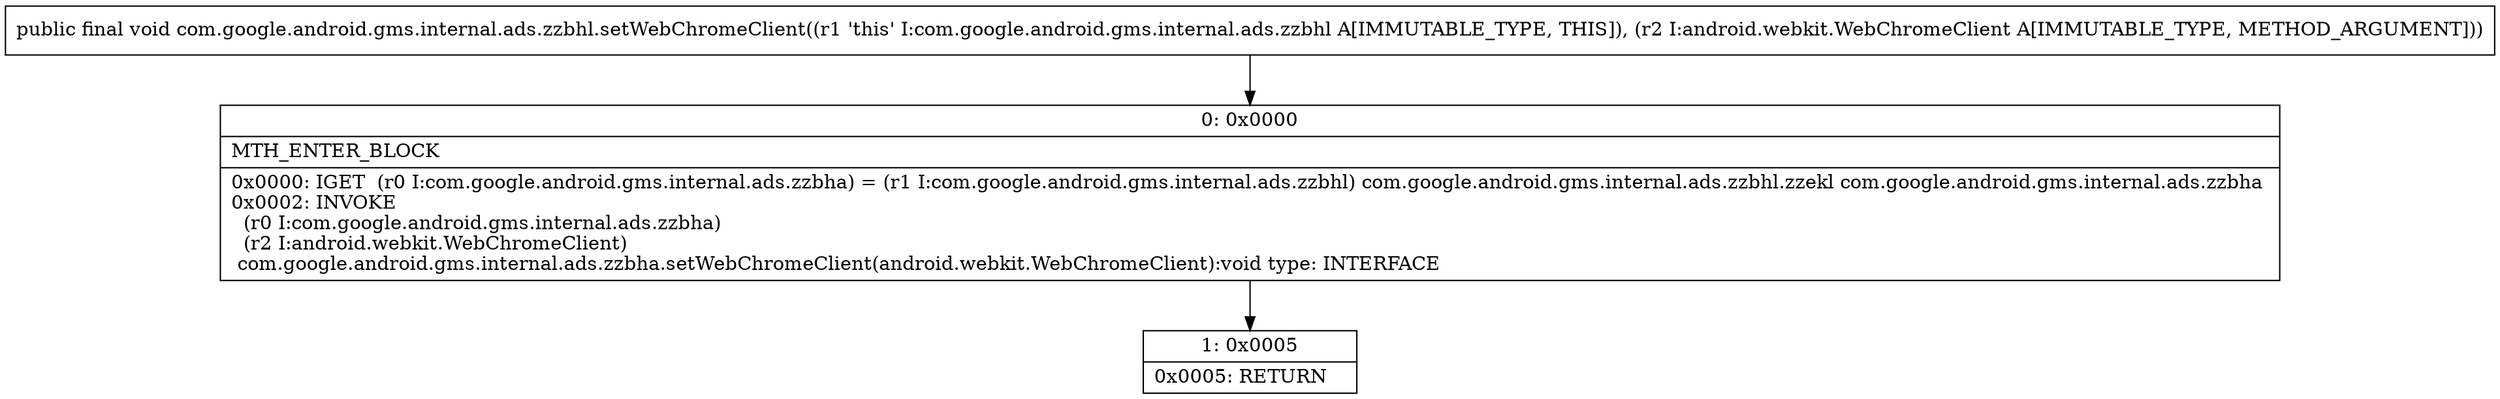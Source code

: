 digraph "CFG forcom.google.android.gms.internal.ads.zzbhl.setWebChromeClient(Landroid\/webkit\/WebChromeClient;)V" {
Node_0 [shape=record,label="{0\:\ 0x0000|MTH_ENTER_BLOCK\l|0x0000: IGET  (r0 I:com.google.android.gms.internal.ads.zzbha) = (r1 I:com.google.android.gms.internal.ads.zzbhl) com.google.android.gms.internal.ads.zzbhl.zzekl com.google.android.gms.internal.ads.zzbha \l0x0002: INVOKE  \l  (r0 I:com.google.android.gms.internal.ads.zzbha)\l  (r2 I:android.webkit.WebChromeClient)\l com.google.android.gms.internal.ads.zzbha.setWebChromeClient(android.webkit.WebChromeClient):void type: INTERFACE \l}"];
Node_1 [shape=record,label="{1\:\ 0x0005|0x0005: RETURN   \l}"];
MethodNode[shape=record,label="{public final void com.google.android.gms.internal.ads.zzbhl.setWebChromeClient((r1 'this' I:com.google.android.gms.internal.ads.zzbhl A[IMMUTABLE_TYPE, THIS]), (r2 I:android.webkit.WebChromeClient A[IMMUTABLE_TYPE, METHOD_ARGUMENT])) }"];
MethodNode -> Node_0;
Node_0 -> Node_1;
}

